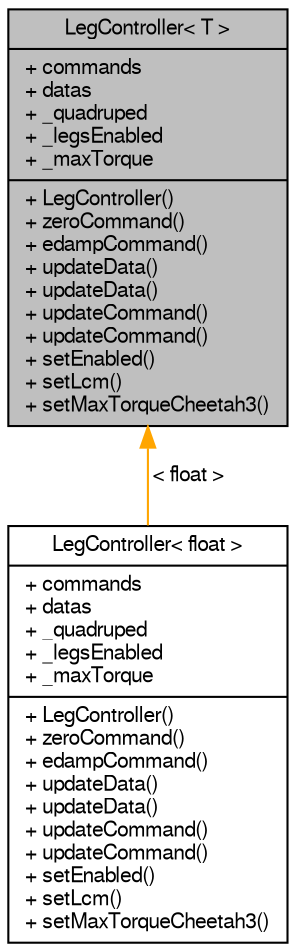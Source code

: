 digraph "LegController&lt; T &gt;"
{
  edge [fontname="FreeSans",fontsize="10",labelfontname="FreeSans",labelfontsize="10"];
  node [fontname="FreeSans",fontsize="10",shape=record];
  Node1 [label="{LegController\< T \>\n|+ commands\l+ datas\l+ _quadruped\l+ _legsEnabled\l+ _maxTorque\l|+ LegController()\l+ zeroCommand()\l+ edampCommand()\l+ updateData()\l+ updateData()\l+ updateCommand()\l+ updateCommand()\l+ setEnabled()\l+ setLcm()\l+ setMaxTorqueCheetah3()\l}",height=0.2,width=0.4,color="black", fillcolor="grey75", style="filled", fontcolor="black"];
  Node1 -> Node2 [dir="back",color="orange",fontsize="10",style="solid",label=" \< float \>" ,fontname="FreeSans"];
  Node2 [label="{LegController\< float \>\n|+ commands\l+ datas\l+ _quadruped\l+ _legsEnabled\l+ _maxTorque\l|+ LegController()\l+ zeroCommand()\l+ edampCommand()\l+ updateData()\l+ updateData()\l+ updateCommand()\l+ updateCommand()\l+ setEnabled()\l+ setLcm()\l+ setMaxTorqueCheetah3()\l}",height=0.2,width=0.4,color="black", fillcolor="white", style="filled",URL="$d0/d96/class_leg_controller.html"];
}
